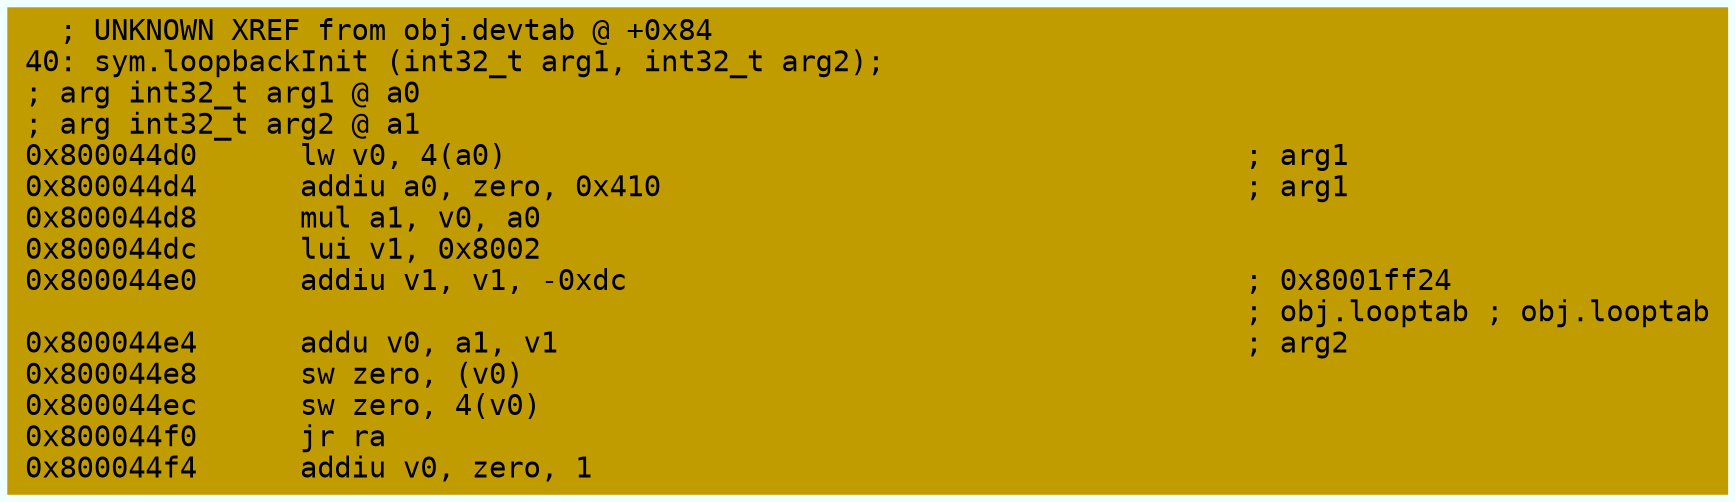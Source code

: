 digraph code {
	graph [bgcolor=azure fontsize=8 fontname="Courier" splines="ortho"];
	node [fillcolor=gray style=filled shape=box];
	edge [arrowhead="normal"];
	"0x800044d0" [URL="sym.loopbackInit/0x800044d0", fillcolor="#c19c00",color="#c19c00", fontname="Courier",label="  ; UNKNOWN XREF from obj.devtab @ +0x84\l40: sym.loopbackInit (int32_t arg1, int32_t arg2);\l; arg int32_t arg1 @ a0\l; arg int32_t arg2 @ a1\l0x800044d0      lw v0, 4(a0)                                           ; arg1\l0x800044d4      addiu a0, zero, 0x410                                  ; arg1\l0x800044d8      mul a1, v0, a0\l0x800044dc      lui v1, 0x8002\l0x800044e0      addiu v1, v1, -0xdc                                    ; 0x8001ff24\l                                                                       ; obj.looptab ; obj.looptab\l0x800044e4      addu v0, a1, v1                                        ; arg2\l0x800044e8      sw zero, (v0)\l0x800044ec      sw zero, 4(v0)\l0x800044f0      jr ra\l0x800044f4      addiu v0, zero, 1\l"]
}
